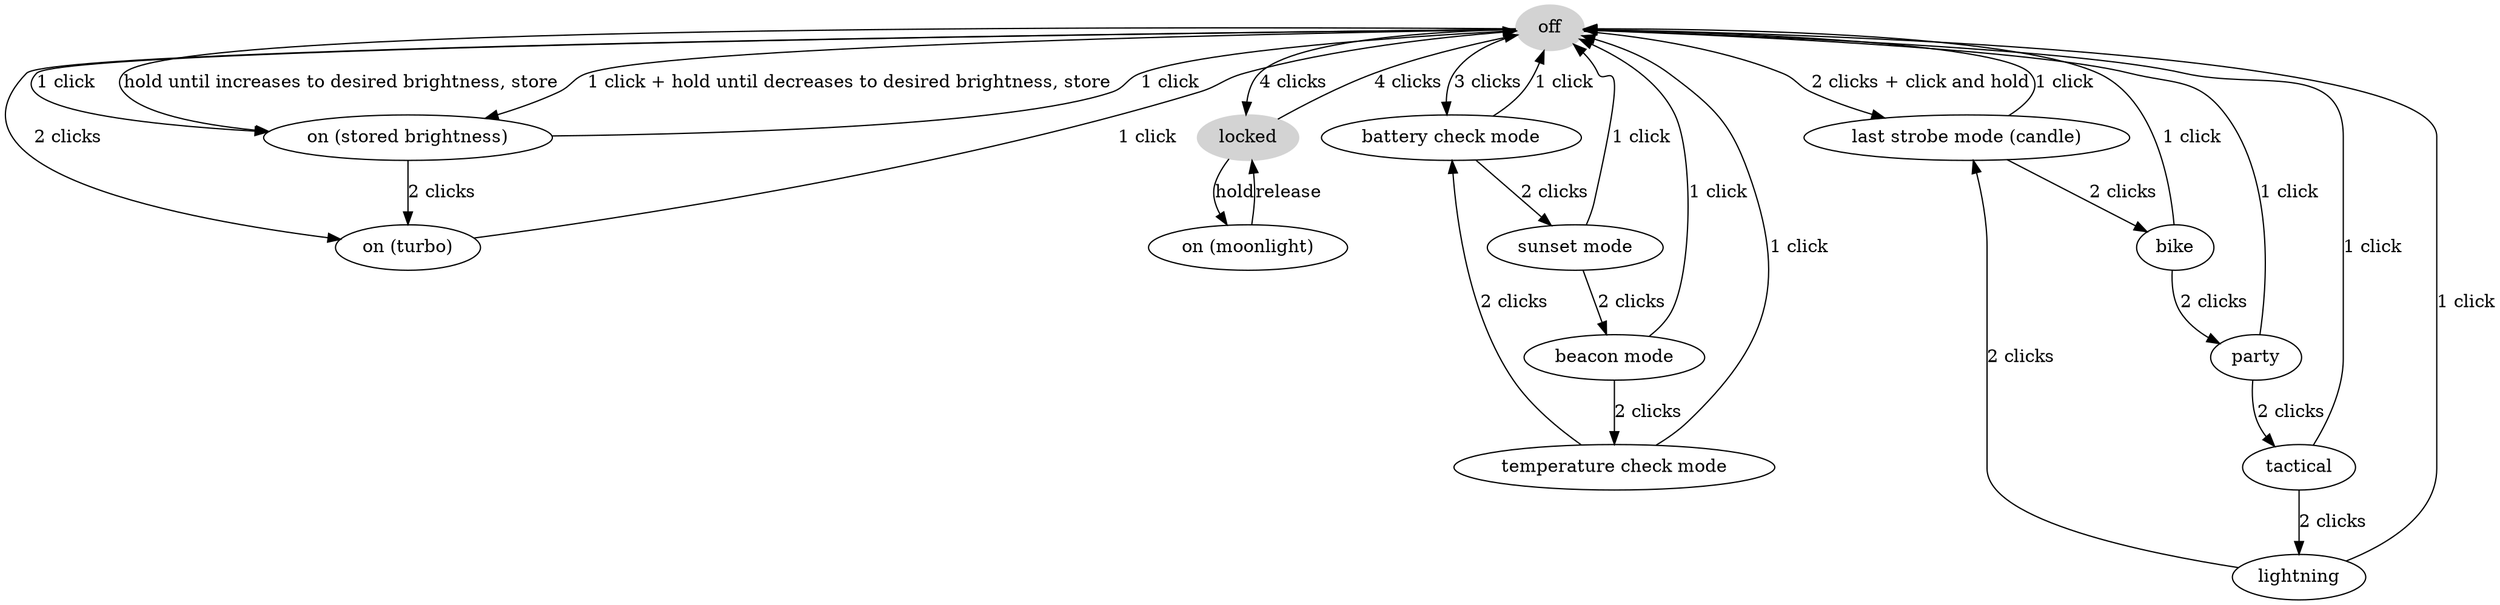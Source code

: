 digraph {
  off[style="filled",color="lightgrey"]
  off -> "on (stored brightness)"[label="1 click"];
  off -> "on (stored brightness)"[label="hold until increases to desired brightness, store"];
  off -> "on (turbo)"[label="2 clicks"];
  off -> "on (stored brightness)"[label="1 click + hold until decreases to desired brightness, store"];
  off -> locked[label="4 clicks"];
  off -> "battery check mode"[label="3 clicks"];
  off -> "last strobe mode (candle)"[label="2 clicks + click and hold"];

  locked[style="filled",color="lightgrey"]
  locked -> off[label="4 clicks"];
  locked -> "on (moonlight)"[label="hold"];

  "on (moonlight)" -> "locked"[label="release"];
  "on (stored brightness)" -> off[label="1 click"];
  "on (stored brightness)" -> "on (turbo)"[label="2 clicks"];
  "on (turbo)" -> off[label="1 click"];

  "battery check mode" -> "sunset mode"[label="2 clicks"]
  "battery check mode" -> off[label="1 click"]

  "sunset mode" -> "beacon mode"[label="2 clicks"]
  "sunset mode" -> off[label="1 click"]

  "beacon mode" -> "temperature check mode"[label="2 clicks"]
  "beacon mode" -> off[label="1 click"]

  "temperature check mode" -> "battery check mode"[label="2 clicks"]
  "temperature check mode" -> off[label="1 click"]

  "last strobe mode (candle)" -> bike[label="2 clicks"]
  "last strobe mode (candle)" -> off[label="1 click"]

  bike -> party[label="2 clicks"]
  bike -> off[label="1 click"]

  party -> tactical[label="2 clicks"]
  party -> off[label="1 click"]

  tactical -> lightning[label="2 clicks"]
  tactical -> off[label="1 click"]

  lightning -> "last strobe mode (candle)"[label="2 clicks"]
  lightning -> off[label="1 click"]
}

